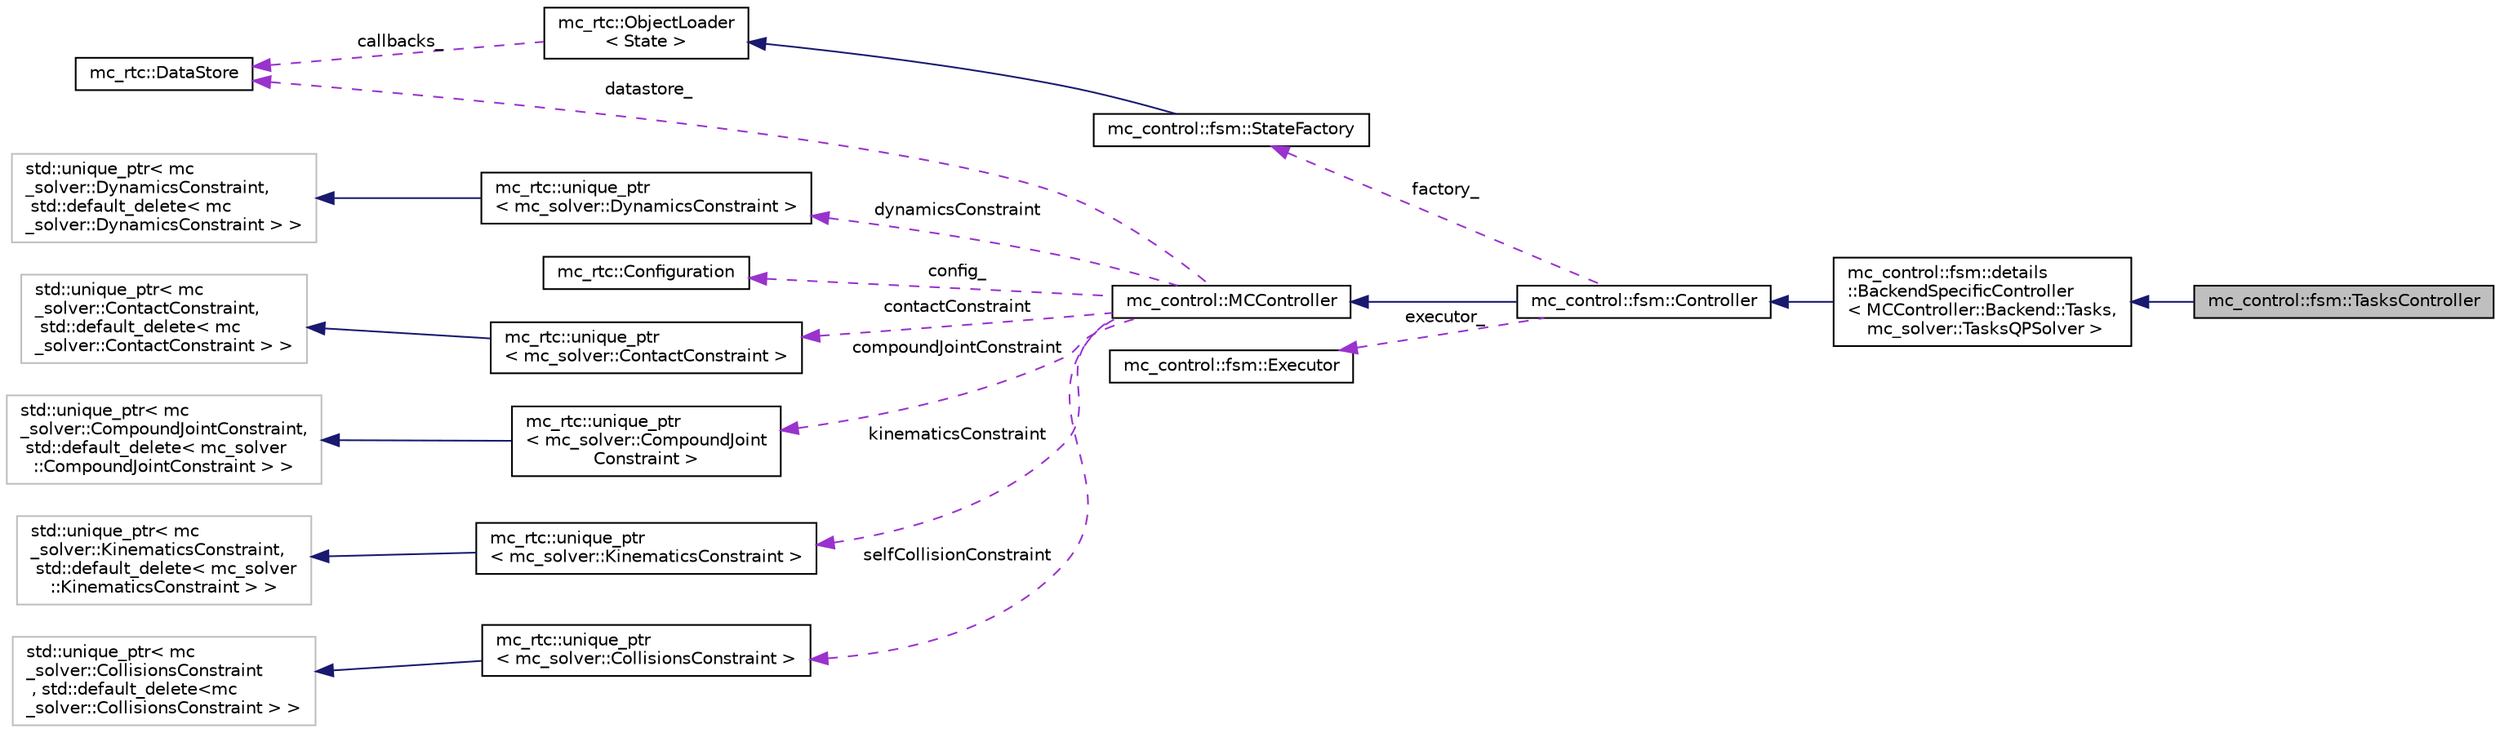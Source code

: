 digraph "mc_control::fsm::TasksController"
{
 // INTERACTIVE_SVG=YES
 // LATEX_PDF_SIZE
  edge [fontname="Helvetica",fontsize="10",labelfontname="Helvetica",labelfontsize="10"];
  node [fontname="Helvetica",fontsize="10",shape=record];
  rankdir="LR";
  Node1 [label="mc_control::fsm::TasksController",height=0.2,width=0.4,color="black", fillcolor="grey75", style="filled", fontcolor="black",tooltip=" "];
  Node2 -> Node1 [dir="back",color="midnightblue",fontsize="10",style="solid",fontname="Helvetica"];
  Node2 [label="mc_control::fsm::details\l::BackendSpecificController\l\< MCController::Backend::Tasks,\l mc_solver::TasksQPSolver \>",height=0.2,width=0.4,color="black", fillcolor="white", style="filled",URL="$structmc__control_1_1fsm_1_1details_1_1BackendSpecificController.html",tooltip=" "];
  Node3 -> Node2 [dir="back",color="midnightblue",fontsize="10",style="solid",fontname="Helvetica"];
  Node3 [label="mc_control::fsm::Controller",height=0.2,width=0.4,color="black", fillcolor="white", style="filled",URL="$structmc__control_1_1fsm_1_1Controller.html",tooltip=" "];
  Node4 -> Node3 [dir="back",color="midnightblue",fontsize="10",style="solid",fontname="Helvetica"];
  Node4 [label="mc_control::MCController",height=0.2,width=0.4,color="black", fillcolor="white", style="filled",URL="$structmc__control_1_1MCController.html",tooltip="MCController is the base class to implement all controllers. It assumes that at least two robots are ..."];
  Node5 -> Node4 [dir="back",color="darkorchid3",fontsize="10",style="dashed",label=" dynamicsConstraint" ,fontname="Helvetica"];
  Node5 [label="mc_rtc::unique_ptr\l\< mc_solver::DynamicsConstraint \>",height=0.2,width=0.4,color="black", fillcolor="white", style="filled",URL="$classmc__rtc_1_1unique__ptr.html",tooltip=" "];
  Node6 -> Node5 [dir="back",color="midnightblue",fontsize="10",style="solid",fontname="Helvetica"];
  Node6 [label="std::unique_ptr\< mc\l_solver::DynamicsConstraint,\l std::default_delete\< mc\l_solver::DynamicsConstraint \> \>",height=0.2,width=0.4,color="grey75", fillcolor="white", style="filled",tooltip=" "];
  Node7 -> Node4 [dir="back",color="darkorchid3",fontsize="10",style="dashed",label=" contactConstraint" ,fontname="Helvetica"];
  Node7 [label="mc_rtc::unique_ptr\l\< mc_solver::ContactConstraint \>",height=0.2,width=0.4,color="black", fillcolor="white", style="filled",URL="$classmc__rtc_1_1unique__ptr.html",tooltip=" "];
  Node8 -> Node7 [dir="back",color="midnightblue",fontsize="10",style="solid",fontname="Helvetica"];
  Node8 [label="std::unique_ptr\< mc\l_solver::ContactConstraint,\l std::default_delete\< mc\l_solver::ContactConstraint \> \>",height=0.2,width=0.4,color="grey75", fillcolor="white", style="filled",tooltip=" "];
  Node9 -> Node4 [dir="back",color="darkorchid3",fontsize="10",style="dashed",label=" compoundJointConstraint" ,fontname="Helvetica"];
  Node9 [label="mc_rtc::unique_ptr\l\< mc_solver::CompoundJoint\lConstraint \>",height=0.2,width=0.4,color="black", fillcolor="white", style="filled",URL="$classmc__rtc_1_1unique__ptr.html",tooltip=" "];
  Node10 -> Node9 [dir="back",color="midnightblue",fontsize="10",style="solid",fontname="Helvetica"];
  Node10 [label="std::unique_ptr\< mc\l_solver::CompoundJointConstraint,\l std::default_delete\< mc_solver\l::CompoundJointConstraint \> \>",height=0.2,width=0.4,color="grey75", fillcolor="white", style="filled",tooltip=" "];
  Node11 -> Node4 [dir="back",color="darkorchid3",fontsize="10",style="dashed",label=" datastore_" ,fontname="Helvetica"];
  Node11 [label="mc_rtc::DataStore",height=0.2,width=0.4,color="black", fillcolor="white", style="filled",URL="$structmc__rtc_1_1DataStore.html",tooltip="Generic data store."];
  Node12 -> Node4 [dir="back",color="darkorchid3",fontsize="10",style="dashed",label=" selfCollisionConstraint" ,fontname="Helvetica"];
  Node12 [label="mc_rtc::unique_ptr\l\< mc_solver::CollisionsConstraint \>",height=0.2,width=0.4,color="black", fillcolor="white", style="filled",URL="$classmc__rtc_1_1unique__ptr.html",tooltip=" "];
  Node13 -> Node12 [dir="back",color="midnightblue",fontsize="10",style="solid",fontname="Helvetica"];
  Node13 [label="std::unique_ptr\< mc\l_solver::CollisionsConstraint\l , std::default_delete\<mc\l_solver::CollisionsConstraint \>  \>",height=0.2,width=0.4,color="grey75", fillcolor="white", style="filled",tooltip=" "];
  Node14 -> Node4 [dir="back",color="darkorchid3",fontsize="10",style="dashed",label=" kinematicsConstraint" ,fontname="Helvetica"];
  Node14 [label="mc_rtc::unique_ptr\l\< mc_solver::KinematicsConstraint \>",height=0.2,width=0.4,color="black", fillcolor="white", style="filled",URL="$classmc__rtc_1_1unique__ptr.html",tooltip=" "];
  Node15 -> Node14 [dir="back",color="midnightblue",fontsize="10",style="solid",fontname="Helvetica"];
  Node15 [label="std::unique_ptr\< mc\l_solver::KinematicsConstraint,\l std::default_delete\< mc_solver\l::KinematicsConstraint \> \>",height=0.2,width=0.4,color="grey75", fillcolor="white", style="filled",tooltip=" "];
  Node16 -> Node4 [dir="back",color="darkorchid3",fontsize="10",style="dashed",label=" config_" ,fontname="Helvetica"];
  Node16 [label="mc_rtc::Configuration",height=0.2,width=0.4,color="black", fillcolor="white", style="filled",URL="$structmc__rtc_1_1Configuration.html",tooltip="Simplify access to values hold within a JSON file."];
  Node17 -> Node3 [dir="back",color="darkorchid3",fontsize="10",style="dashed",label=" factory_" ,fontname="Helvetica"];
  Node17 [label="mc_control::fsm::StateFactory",height=0.2,width=0.4,color="black", fillcolor="white", style="filled",URL="$structmc__control_1_1fsm_1_1StateFactory.html",tooltip=" "];
  Node18 -> Node17 [dir="back",color="midnightblue",fontsize="10",style="solid",fontname="Helvetica"];
  Node18 [label="mc_rtc::ObjectLoader\l\< State \>",height=0.2,width=0.4,color="black", fillcolor="white", style="filled",URL="$structmc__rtc_1_1ObjectLoader.html",tooltip=" "];
  Node11 -> Node18 [dir="back",color="darkorchid3",fontsize="10",style="dashed",label=" callbacks_" ,fontname="Helvetica"];
  Node19 -> Node3 [dir="back",color="darkorchid3",fontsize="10",style="dashed",label=" executor_" ,fontname="Helvetica"];
  Node19 [label="mc_control::fsm::Executor",height=0.2,width=0.4,color="black", fillcolor="white", style="filled",URL="$structmc__control_1_1fsm_1_1Executor.html",tooltip=" "];
}
